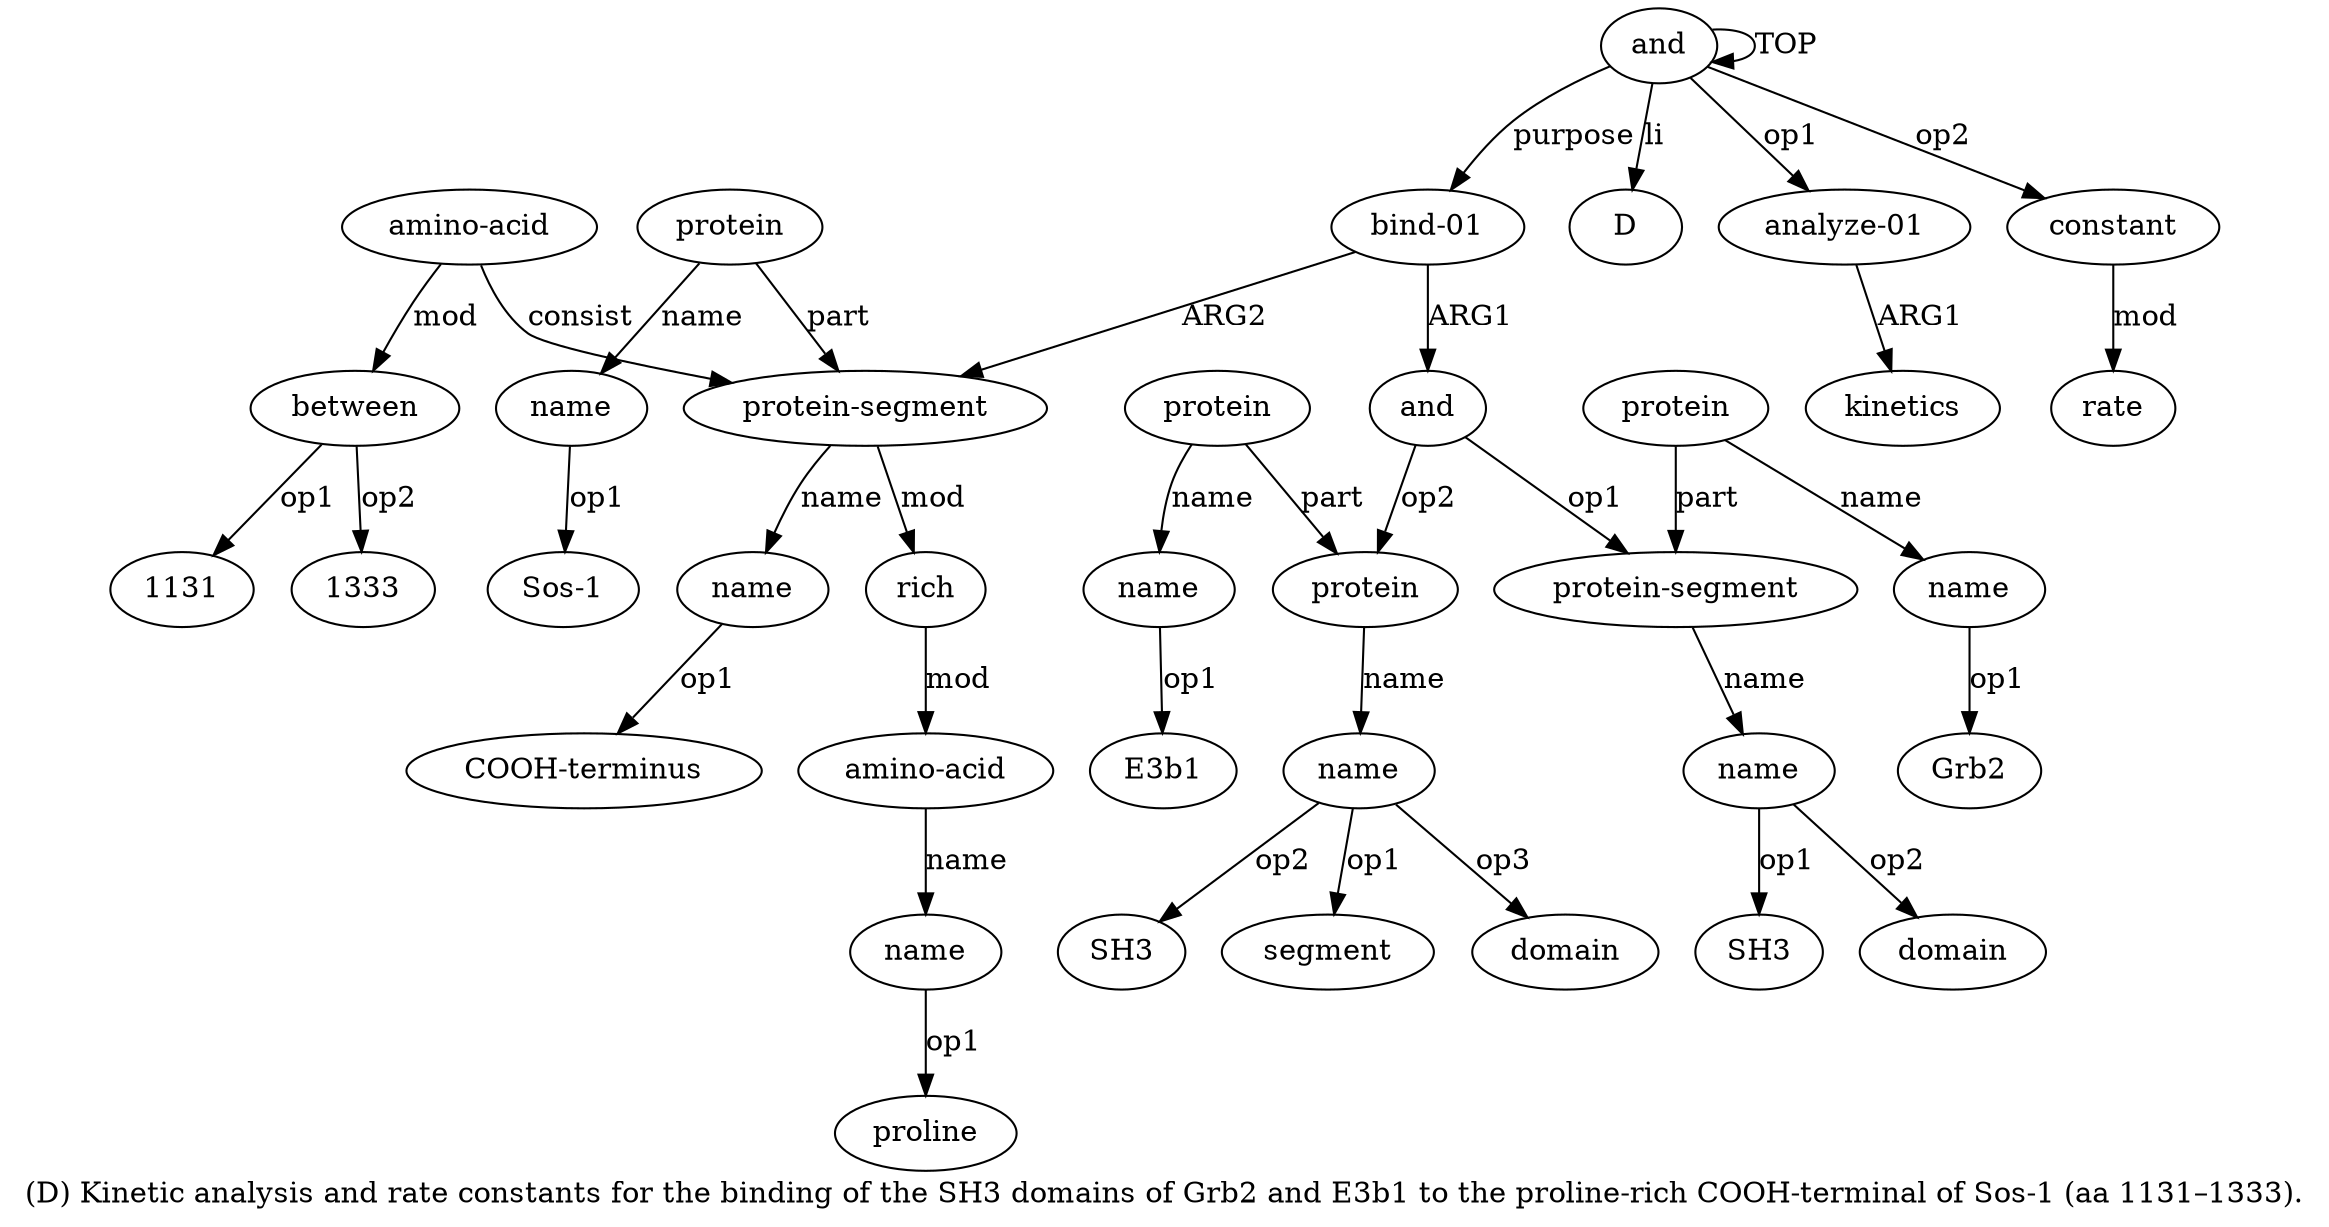 digraph  {
	graph [label="(D) Kinetic analysis and rate constants for the binding of the SH3 domains of Grb2 and E3b1 to the proline-rich COOH-terminal of \
Sos-1 (aa 1131–1333)."];
	node [label="\N"];
	a20	 [color=black,
		gold_ind=20,
		gold_label=between,
		label=between,
		test_ind=20,
		test_label=between];
	"a20 1333"	 [color=black,
		gold_ind=-1,
		gold_label=1333,
		label=1333,
		test_ind=-1,
		test_label=1333];
	a20 -> "a20 1333" [key=0,
	color=black,
	gold_label=op2,
	label=op2,
	test_label=op2];
"a20 1131" [color=black,
	gold_ind=-1,
	gold_label=1131,
	label=1131,
	test_ind=-1,
	test_label=1131];
a20 -> "a20 1131" [key=0,
color=black,
gold_label=op1,
label=op1,
test_label=op1];
a21 [color=black,
gold_ind=21,
gold_label=rich,
label=rich,
test_ind=21,
test_label=rich];
a22 [color=black,
gold_ind=22,
gold_label="amino-acid",
label="amino-acid",
test_ind=22,
test_label="amino-acid"];
a21 -> a22 [key=0,
color=black,
gold_label=mod,
label=mod,
test_label=mod];
a23 [color=black,
gold_ind=23,
gold_label=name,
label=name,
test_ind=23,
test_label=name];
a22 -> a23 [key=0,
color=black,
gold_label=name,
label=name,
test_label=name];
"a23 proline" [color=black,
gold_ind=-1,
gold_label=proline,
label=proline,
test_ind=-1,
test_label=proline];
a23 -> "a23 proline" [key=0,
color=black,
gold_label=op1,
label=op1,
test_label=op1];
a24 [color=black,
gold_ind=24,
gold_label=D,
label=D,
test_ind=24,
test_label=D];
"a12 SH3" [color=black,
gold_ind=-1,
gold_label=SH3,
label=SH3,
test_ind=-1,
test_label=SH3];
"a14 E3b1" [color=black,
gold_ind=-1,
gold_label=E3b1,
label=E3b1,
test_ind=-1,
test_label=E3b1];
"a10 Grb2" [color=black,
gold_ind=-1,
gold_label=Grb2,
label=Grb2,
test_ind=-1,
test_label=Grb2];
"a12 segment" [color=black,
gold_ind=-1,
gold_label=segment,
label=segment,
test_ind=-1,
test_label=segment];
"a8 SH3" [color=black,
gold_ind=-1,
gold_label=SH3,
label=SH3,
test_ind=-1,
test_label=SH3];
"a18 Sos-1" [color=black,
gold_ind=-1,
gold_label="Sos-1",
label="Sos-1",
test_ind=-1,
test_label="Sos-1"];
a15 [color=black,
gold_ind=15,
gold_label="protein-segment",
label="protein-segment",
test_ind=15,
test_label="protein-segment"];
a15 -> a21 [key=0,
color=black,
gold_label=mod,
label=mod,
test_label=mod];
a16 [color=black,
gold_ind=16,
gold_label=name,
label=name,
test_ind=16,
test_label=name];
a15 -> a16 [key=0,
color=black,
gold_label=name,
label=name,
test_label=name];
a14 [color=black,
gold_ind=14,
gold_label=name,
label=name,
test_ind=14,
test_label=name];
a14 -> "a14 E3b1" [key=0,
color=black,
gold_label=op1,
label=op1,
test_label=op1];
a17 [color=black,
gold_ind=17,
gold_label=protein,
label=protein,
test_ind=17,
test_label=protein];
a17 -> a15 [key=0,
color=black,
gold_label=part,
label=part,
test_label=part];
a18 [color=black,
gold_ind=18,
gold_label=name,
label=name,
test_ind=18,
test_label=name];
a17 -> a18 [key=0,
color=black,
gold_label=name,
label=name,
test_label=name];
"a16 COOH-terminus" [color=black,
gold_ind=-1,
gold_label="COOH-terminus",
label="COOH-terminus",
test_ind=-1,
test_label="COOH-terminus"];
a16 -> "a16 COOH-terminus" [key=0,
color=black,
gold_label=op1,
label=op1,
test_label=op1];
a11 [color=black,
gold_ind=11,
gold_label=protein,
label=protein,
test_ind=11,
test_label=protein];
a12 [color=black,
gold_ind=12,
gold_label=name,
label=name,
test_ind=12,
test_label=name];
a11 -> a12 [key=0,
color=black,
gold_label=name,
label=name,
test_label=name];
a10 [color=black,
gold_ind=10,
gold_label=name,
label=name,
test_ind=10,
test_label=name];
a10 -> "a10 Grb2" [key=0,
color=black,
gold_label=op1,
label=op1,
test_label=op1];
a13 [color=black,
gold_ind=13,
gold_label=protein,
label=protein,
test_ind=13,
test_label=protein];
a13 -> a14 [key=0,
color=black,
gold_label=name,
label=name,
test_label=name];
a13 -> a11 [key=0,
color=black,
gold_label=part,
label=part,
test_label=part];
a12 -> "a12 SH3" [key=0,
color=black,
gold_label=op2,
label=op2,
test_label=op2];
a12 -> "a12 segment" [key=0,
color=black,
gold_label=op1,
label=op1,
test_label=op1];
"a12 domain" [color=black,
gold_ind=-1,
gold_label=domain,
label=domain,
test_ind=-1,
test_label=domain];
a12 -> "a12 domain" [key=0,
color=black,
gold_label=op3,
label=op3,
test_label=op3];
a19 [color=black,
gold_ind=19,
gold_label="amino-acid",
label="amino-acid",
test_ind=19,
test_label="amino-acid"];
a19 -> a20 [key=0,
color=black,
gold_label=mod,
label=mod,
test_label=mod];
a19 -> a15 [key=0,
color=black,
gold_label=consist,
label=consist,
test_label=consist];
a18 -> "a18 Sos-1" [key=0,
color=black,
gold_label=op1,
label=op1,
test_label=op1];
a1 [color=black,
gold_ind=1,
gold_label="analyze-01",
label="analyze-01",
test_ind=1,
test_label="analyze-01"];
a2 [color=black,
gold_ind=2,
gold_label=kinetics,
label=kinetics,
test_ind=2,
test_label=kinetics];
a1 -> a2 [key=0,
color=black,
gold_label=ARG1,
label=ARG1,
test_label=ARG1];
a0 [color=black,
gold_ind=0,
gold_label=and,
label=and,
test_ind=0,
test_label=and];
a0 -> a24 [key=0,
color=black,
gold_label=li,
label=li,
test_label=li];
a0 -> a1 [key=0,
color=black,
gold_label=op1,
label=op1,
test_label=op1];
a0 -> a0 [key=0,
color=black,
gold_label=TOP,
label=TOP,
test_label=TOP];
a3 [color=black,
gold_ind=3,
gold_label=constant,
label=constant,
test_ind=3,
test_label=constant];
a0 -> a3 [key=0,
color=black,
gold_label=op2,
label=op2,
test_label=op2];
a5 [color=black,
gold_ind=5,
gold_label="bind-01",
label="bind-01",
test_ind=5,
test_label="bind-01"];
a0 -> a5 [key=0,
color=black,
gold_label=purpose,
label=purpose,
test_label=purpose];
a4 [color=black,
gold_ind=4,
gold_label=rate,
label=rate,
test_ind=4,
test_label=rate];
a3 -> a4 [key=0,
color=black,
gold_label=mod,
label=mod,
test_label=mod];
a5 -> a15 [key=0,
color=black,
gold_label=ARG2,
label=ARG2,
test_label=ARG2];
a6 [color=black,
gold_ind=6,
gold_label=and,
label=and,
test_ind=6,
test_label=and];
a5 -> a6 [key=0,
color=black,
gold_label=ARG1,
label=ARG1,
test_label=ARG1];
a7 [color=black,
gold_ind=7,
gold_label="protein-segment",
label="protein-segment",
test_ind=7,
test_label="protein-segment"];
a8 [color=black,
gold_ind=8,
gold_label=name,
label=name,
test_ind=8,
test_label=name];
a7 -> a8 [key=0,
color=black,
gold_label=name,
label=name,
test_label=name];
a6 -> a11 [key=0,
color=black,
gold_label=op2,
label=op2,
test_label=op2];
a6 -> a7 [key=0,
color=black,
gold_label=op1,
label=op1,
test_label=op1];
a9 [color=black,
gold_ind=9,
gold_label=protein,
label=protein,
test_ind=9,
test_label=protein];
a9 -> a10 [key=0,
color=black,
gold_label=name,
label=name,
test_label=name];
a9 -> a7 [key=0,
color=black,
gold_label=part,
label=part,
test_label=part];
a8 -> "a8 SH3" [key=0,
color=black,
gold_label=op1,
label=op1,
test_label=op1];
"a8 domain" [color=black,
gold_ind=-1,
gold_label=domain,
label=domain,
test_ind=-1,
test_label=domain];
a8 -> "a8 domain" [key=0,
color=black,
gold_label=op2,
label=op2,
test_label=op2];
}
